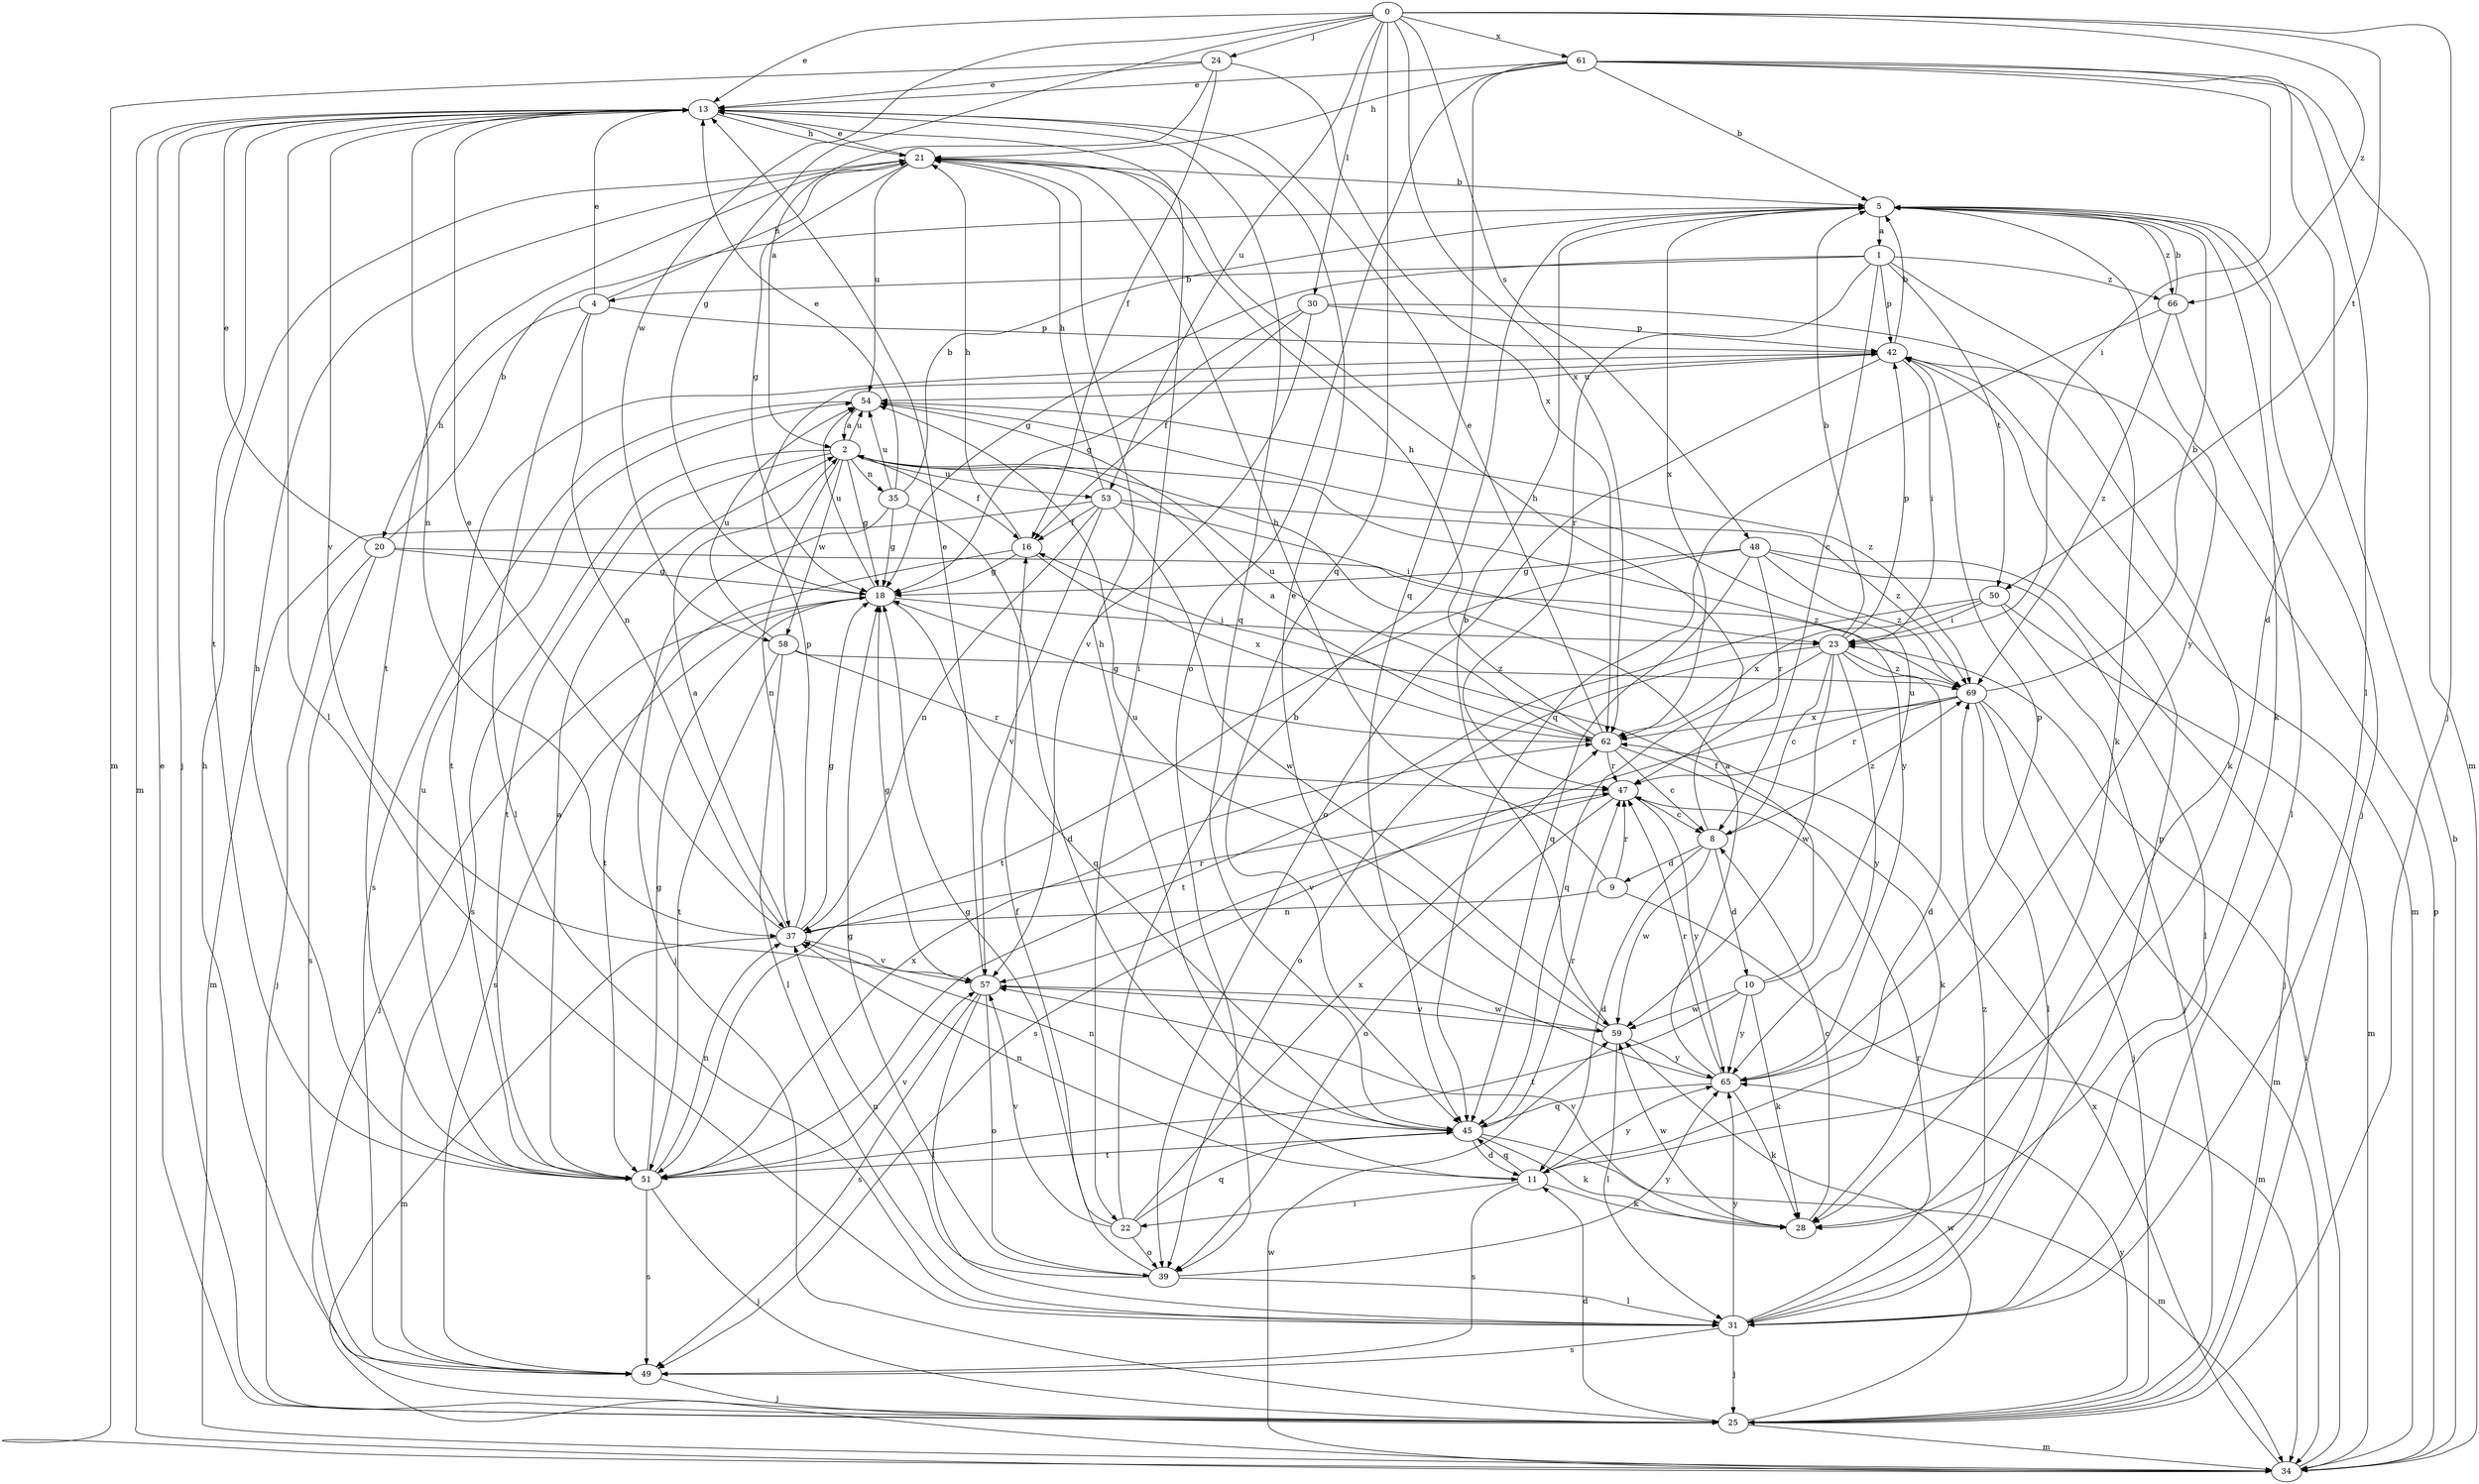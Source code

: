 strict digraph  {
0;
1;
2;
4;
5;
8;
9;
10;
11;
13;
16;
18;
20;
21;
22;
23;
24;
25;
28;
30;
31;
34;
35;
37;
39;
42;
45;
47;
48;
49;
50;
51;
53;
54;
57;
58;
59;
61;
62;
65;
66;
69;
0 -> 13  [label=e];
0 -> 18  [label=g];
0 -> 24  [label=j];
0 -> 25  [label=j];
0 -> 30  [label=l];
0 -> 45  [label=q];
0 -> 48  [label=s];
0 -> 50  [label=t];
0 -> 53  [label=u];
0 -> 58  [label=w];
0 -> 61  [label=x];
0 -> 62  [label=x];
0 -> 66  [label=z];
1 -> 4  [label=b];
1 -> 8  [label=c];
1 -> 18  [label=g];
1 -> 28  [label=k];
1 -> 42  [label=p];
1 -> 47  [label=r];
1 -> 50  [label=t];
1 -> 66  [label=z];
2 -> 16  [label=f];
2 -> 18  [label=g];
2 -> 35  [label=n];
2 -> 37  [label=n];
2 -> 49  [label=s];
2 -> 51  [label=t];
2 -> 53  [label=u];
2 -> 54  [label=u];
2 -> 58  [label=w];
2 -> 65  [label=y];
4 -> 13  [label=e];
4 -> 20  [label=h];
4 -> 21  [label=h];
4 -> 31  [label=l];
4 -> 37  [label=n];
4 -> 42  [label=p];
5 -> 1  [label=a];
5 -> 25  [label=j];
5 -> 28  [label=k];
5 -> 62  [label=x];
5 -> 65  [label=y];
5 -> 66  [label=z];
8 -> 9  [label=d];
8 -> 10  [label=d];
8 -> 11  [label=d];
8 -> 21  [label=h];
8 -> 59  [label=w];
8 -> 69  [label=z];
9 -> 21  [label=h];
9 -> 34  [label=m];
9 -> 37  [label=n];
9 -> 47  [label=r];
10 -> 16  [label=f];
10 -> 28  [label=k];
10 -> 51  [label=t];
10 -> 54  [label=u];
10 -> 59  [label=w];
10 -> 65  [label=y];
11 -> 22  [label=i];
11 -> 28  [label=k];
11 -> 37  [label=n];
11 -> 45  [label=q];
11 -> 49  [label=s];
11 -> 65  [label=y];
13 -> 21  [label=h];
13 -> 22  [label=i];
13 -> 25  [label=j];
13 -> 31  [label=l];
13 -> 34  [label=m];
13 -> 37  [label=n];
13 -> 45  [label=q];
13 -> 51  [label=t];
13 -> 57  [label=v];
16 -> 18  [label=g];
16 -> 21  [label=h];
16 -> 51  [label=t];
16 -> 62  [label=x];
18 -> 23  [label=i];
18 -> 25  [label=j];
18 -> 45  [label=q];
18 -> 49  [label=s];
18 -> 54  [label=u];
20 -> 5  [label=b];
20 -> 13  [label=e];
20 -> 18  [label=g];
20 -> 25  [label=j];
20 -> 49  [label=s];
20 -> 69  [label=z];
21 -> 5  [label=b];
21 -> 13  [label=e];
21 -> 18  [label=g];
21 -> 51  [label=t];
21 -> 54  [label=u];
22 -> 5  [label=b];
22 -> 18  [label=g];
22 -> 39  [label=o];
22 -> 45  [label=q];
22 -> 57  [label=v];
22 -> 62  [label=x];
23 -> 5  [label=b];
23 -> 8  [label=c];
23 -> 11  [label=d];
23 -> 39  [label=o];
23 -> 42  [label=p];
23 -> 45  [label=q];
23 -> 59  [label=w];
23 -> 65  [label=y];
23 -> 69  [label=z];
24 -> 2  [label=a];
24 -> 13  [label=e];
24 -> 16  [label=f];
24 -> 34  [label=m];
24 -> 62  [label=x];
25 -> 11  [label=d];
25 -> 13  [label=e];
25 -> 34  [label=m];
25 -> 59  [label=w];
25 -> 65  [label=y];
28 -> 8  [label=c];
28 -> 57  [label=v];
28 -> 59  [label=w];
30 -> 16  [label=f];
30 -> 18  [label=g];
30 -> 28  [label=k];
30 -> 42  [label=p];
30 -> 57  [label=v];
31 -> 25  [label=j];
31 -> 42  [label=p];
31 -> 47  [label=r];
31 -> 49  [label=s];
31 -> 65  [label=y];
31 -> 69  [label=z];
34 -> 5  [label=b];
34 -> 23  [label=i];
34 -> 42  [label=p];
34 -> 59  [label=w];
34 -> 62  [label=x];
35 -> 5  [label=b];
35 -> 11  [label=d];
35 -> 13  [label=e];
35 -> 18  [label=g];
35 -> 25  [label=j];
35 -> 54  [label=u];
37 -> 2  [label=a];
37 -> 13  [label=e];
37 -> 18  [label=g];
37 -> 34  [label=m];
37 -> 42  [label=p];
37 -> 47  [label=r];
37 -> 57  [label=v];
39 -> 16  [label=f];
39 -> 18  [label=g];
39 -> 31  [label=l];
39 -> 37  [label=n];
39 -> 65  [label=y];
42 -> 5  [label=b];
42 -> 23  [label=i];
42 -> 34  [label=m];
42 -> 39  [label=o];
42 -> 51  [label=t];
42 -> 54  [label=u];
45 -> 11  [label=d];
45 -> 21  [label=h];
45 -> 28  [label=k];
45 -> 34  [label=m];
45 -> 37  [label=n];
45 -> 47  [label=r];
45 -> 51  [label=t];
47 -> 8  [label=c];
47 -> 39  [label=o];
47 -> 57  [label=v];
47 -> 65  [label=y];
48 -> 18  [label=g];
48 -> 25  [label=j];
48 -> 31  [label=l];
48 -> 45  [label=q];
48 -> 47  [label=r];
48 -> 51  [label=t];
48 -> 69  [label=z];
49 -> 21  [label=h];
49 -> 25  [label=j];
50 -> 23  [label=i];
50 -> 25  [label=j];
50 -> 34  [label=m];
50 -> 51  [label=t];
50 -> 62  [label=x];
51 -> 2  [label=a];
51 -> 18  [label=g];
51 -> 21  [label=h];
51 -> 25  [label=j];
51 -> 37  [label=n];
51 -> 49  [label=s];
51 -> 54  [label=u];
51 -> 57  [label=v];
51 -> 62  [label=x];
53 -> 16  [label=f];
53 -> 21  [label=h];
53 -> 23  [label=i];
53 -> 34  [label=m];
53 -> 37  [label=n];
53 -> 57  [label=v];
53 -> 59  [label=w];
53 -> 69  [label=z];
54 -> 2  [label=a];
54 -> 49  [label=s];
54 -> 69  [label=z];
57 -> 13  [label=e];
57 -> 18  [label=g];
57 -> 31  [label=l];
57 -> 39  [label=o];
57 -> 49  [label=s];
57 -> 59  [label=w];
58 -> 31  [label=l];
58 -> 47  [label=r];
58 -> 51  [label=t];
58 -> 54  [label=u];
58 -> 69  [label=z];
59 -> 5  [label=b];
59 -> 31  [label=l];
59 -> 54  [label=u];
59 -> 57  [label=v];
59 -> 65  [label=y];
61 -> 5  [label=b];
61 -> 11  [label=d];
61 -> 13  [label=e];
61 -> 21  [label=h];
61 -> 23  [label=i];
61 -> 31  [label=l];
61 -> 34  [label=m];
61 -> 39  [label=o];
61 -> 45  [label=q];
62 -> 2  [label=a];
62 -> 8  [label=c];
62 -> 13  [label=e];
62 -> 18  [label=g];
62 -> 21  [label=h];
62 -> 28  [label=k];
62 -> 47  [label=r];
62 -> 54  [label=u];
65 -> 2  [label=a];
65 -> 13  [label=e];
65 -> 28  [label=k];
65 -> 42  [label=p];
65 -> 45  [label=q];
65 -> 47  [label=r];
66 -> 5  [label=b];
66 -> 31  [label=l];
66 -> 45  [label=q];
66 -> 69  [label=z];
69 -> 5  [label=b];
69 -> 25  [label=j];
69 -> 31  [label=l];
69 -> 34  [label=m];
69 -> 47  [label=r];
69 -> 49  [label=s];
69 -> 62  [label=x];
}
